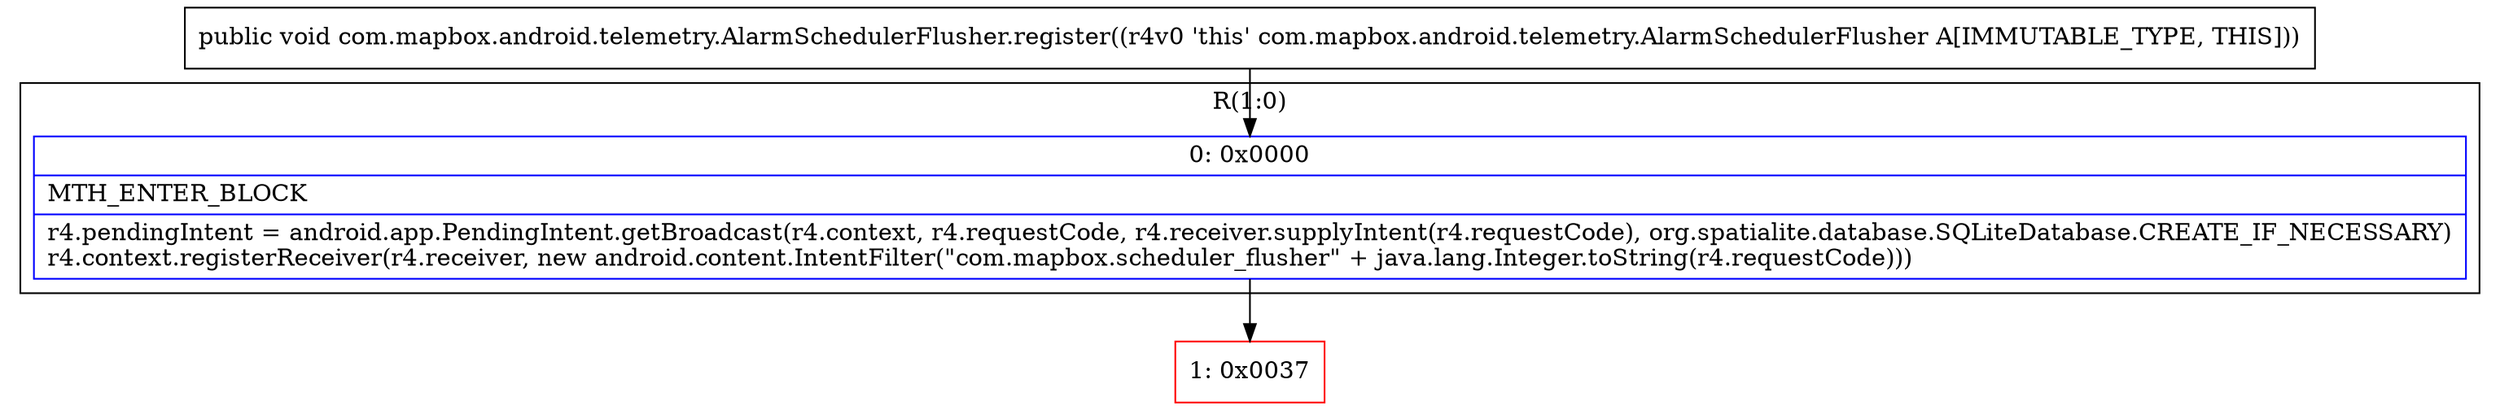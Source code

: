 digraph "CFG forcom.mapbox.android.telemetry.AlarmSchedulerFlusher.register()V" {
subgraph cluster_Region_894532136 {
label = "R(1:0)";
node [shape=record,color=blue];
Node_0 [shape=record,label="{0\:\ 0x0000|MTH_ENTER_BLOCK\l|r4.pendingIntent = android.app.PendingIntent.getBroadcast(r4.context, r4.requestCode, r4.receiver.supplyIntent(r4.requestCode), org.spatialite.database.SQLiteDatabase.CREATE_IF_NECESSARY)\lr4.context.registerReceiver(r4.receiver, new android.content.IntentFilter(\"com.mapbox.scheduler_flusher\" + java.lang.Integer.toString(r4.requestCode)))\l}"];
}
Node_1 [shape=record,color=red,label="{1\:\ 0x0037}"];
MethodNode[shape=record,label="{public void com.mapbox.android.telemetry.AlarmSchedulerFlusher.register((r4v0 'this' com.mapbox.android.telemetry.AlarmSchedulerFlusher A[IMMUTABLE_TYPE, THIS])) }"];
MethodNode -> Node_0;
Node_0 -> Node_1;
}

